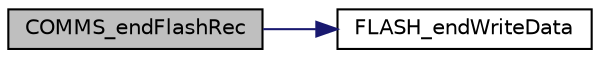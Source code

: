 digraph "COMMS_endFlashRec"
{
 // LATEX_PDF_SIZE
  edge [fontname="Helvetica",fontsize="10",labelfontname="Helvetica",labelfontsize="10"];
  node [fontname="Helvetica",fontsize="10",shape=record];
  rankdir="LR";
  Node1 [label="COMMS_endFlashRec",height=0.2,width=0.4,color="black", fillcolor="grey75", style="filled", fontcolor="black",tooltip=" "];
  Node1 -> Node2 [color="midnightblue",fontsize="10",style="solid"];
  Node2 [label="FLASH_endWriteData",height=0.2,width=0.4,color="black", fillcolor="white", style="filled",URL="$flash_8c.html#a0b3d79861b7d646ad91d6a082da372a9",tooltip=" "];
}
